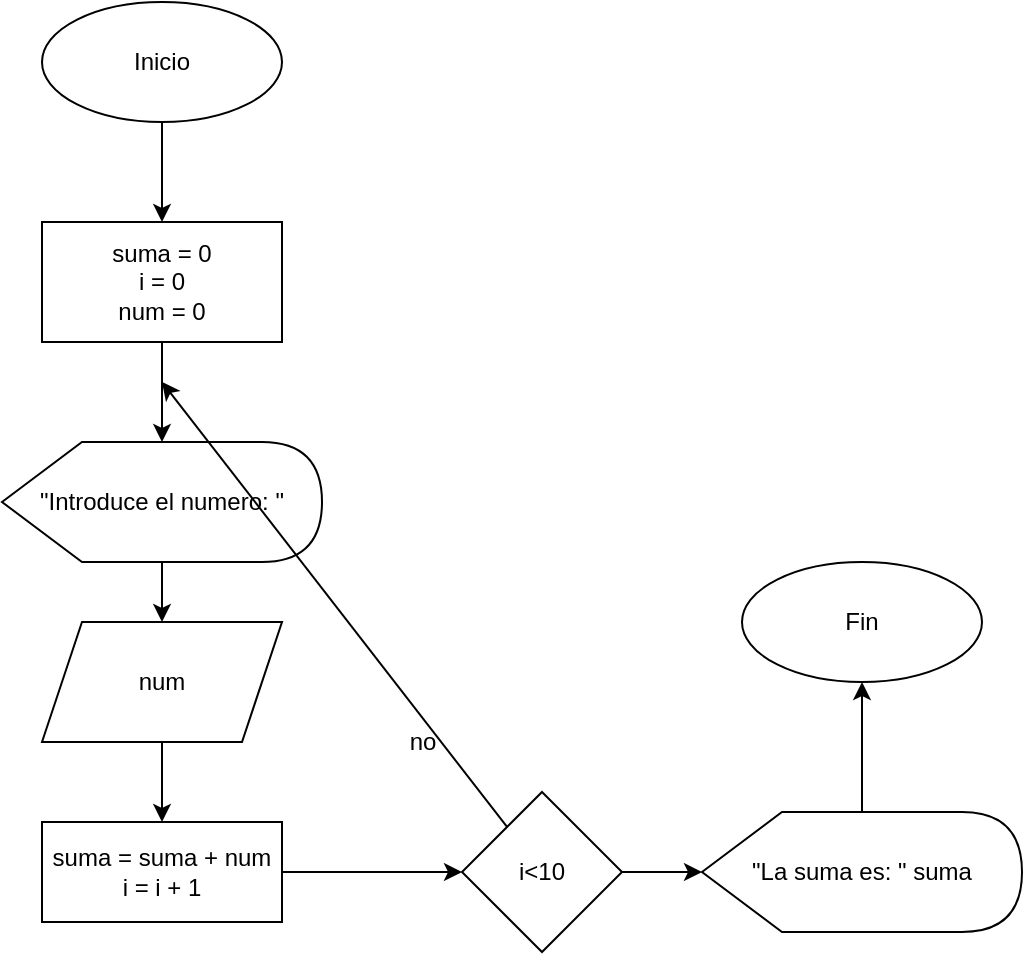 <mxfile version="15.4.3" type="github">
  <diagram id="UJKfh6a9Z_k5AnostWz-" name="Page-1">
    <mxGraphModel dx="868" dy="397" grid="1" gridSize="10" guides="1" tooltips="1" connect="1" arrows="1" fold="1" page="1" pageScale="1" pageWidth="827" pageHeight="1169" math="0" shadow="0">
      <root>
        <mxCell id="0" />
        <mxCell id="1" parent="0" />
        <mxCell id="tkdUUFAdbSwglJtOKysg-12" style="edgeStyle=none;rounded=0;orthogonalLoop=1;jettySize=auto;html=1;" edge="1" parent="1" source="tkdUUFAdbSwglJtOKysg-1">
          <mxGeometry relative="1" as="geometry">
            <mxPoint x="340" y="140" as="targetPoint" />
          </mxGeometry>
        </mxCell>
        <mxCell id="tkdUUFAdbSwglJtOKysg-1" value="Inicio" style="ellipse;whiteSpace=wrap;html=1;" vertex="1" parent="1">
          <mxGeometry x="280" y="30" width="120" height="60" as="geometry" />
        </mxCell>
        <mxCell id="tkdUUFAdbSwglJtOKysg-14" style="edgeStyle=none;rounded=0;orthogonalLoop=1;jettySize=auto;html=1;" edge="1" parent="1" source="tkdUUFAdbSwglJtOKysg-13">
          <mxGeometry relative="1" as="geometry">
            <mxPoint x="340" y="250" as="targetPoint" />
          </mxGeometry>
        </mxCell>
        <mxCell id="tkdUUFAdbSwglJtOKysg-13" value="&lt;div&gt;suma = 0&lt;/div&gt;&lt;div&gt;i = 0&lt;/div&gt;&lt;div&gt;num = 0&lt;br&gt;&lt;/div&gt;" style="rounded=0;whiteSpace=wrap;html=1;" vertex="1" parent="1">
          <mxGeometry x="280" y="140" width="120" height="60" as="geometry" />
        </mxCell>
        <mxCell id="tkdUUFAdbSwglJtOKysg-16" style="edgeStyle=none;rounded=0;orthogonalLoop=1;jettySize=auto;html=1;" edge="1" parent="1" source="tkdUUFAdbSwglJtOKysg-15" target="tkdUUFAdbSwglJtOKysg-17">
          <mxGeometry relative="1" as="geometry">
            <mxPoint x="340" y="350" as="targetPoint" />
          </mxGeometry>
        </mxCell>
        <mxCell id="tkdUUFAdbSwglJtOKysg-15" value="&quot;Introduce el numero: &quot;" style="shape=display;whiteSpace=wrap;html=1;" vertex="1" parent="1">
          <mxGeometry x="260" y="250" width="160" height="60" as="geometry" />
        </mxCell>
        <mxCell id="tkdUUFAdbSwglJtOKysg-18" style="edgeStyle=none;rounded=0;orthogonalLoop=1;jettySize=auto;html=1;" edge="1" parent="1" source="tkdUUFAdbSwglJtOKysg-17">
          <mxGeometry relative="1" as="geometry">
            <mxPoint x="340" y="440" as="targetPoint" />
          </mxGeometry>
        </mxCell>
        <mxCell id="tkdUUFAdbSwglJtOKysg-17" value="num" style="shape=parallelogram;perimeter=parallelogramPerimeter;whiteSpace=wrap;html=1;fixedSize=1;" vertex="1" parent="1">
          <mxGeometry x="280" y="340" width="120" height="60" as="geometry" />
        </mxCell>
        <mxCell id="tkdUUFAdbSwglJtOKysg-20" style="edgeStyle=none;rounded=0;orthogonalLoop=1;jettySize=auto;html=1;entryX=0;entryY=0.5;entryDx=0;entryDy=0;" edge="1" parent="1" source="tkdUUFAdbSwglJtOKysg-19" target="tkdUUFAdbSwglJtOKysg-21">
          <mxGeometry relative="1" as="geometry">
            <mxPoint x="440" y="465" as="targetPoint" />
          </mxGeometry>
        </mxCell>
        <mxCell id="tkdUUFAdbSwglJtOKysg-19" value="&lt;div align=&quot;center&quot;&gt;suma = suma + num&lt;/div&gt;&lt;div align=&quot;center&quot;&gt;i = i + 1&lt;br&gt;&lt;/div&gt;" style="rounded=0;whiteSpace=wrap;html=1;" vertex="1" parent="1">
          <mxGeometry x="280" y="440" width="120" height="50" as="geometry" />
        </mxCell>
        <mxCell id="tkdUUFAdbSwglJtOKysg-22" style="edgeStyle=none;rounded=0;orthogonalLoop=1;jettySize=auto;html=1;" edge="1" parent="1" source="tkdUUFAdbSwglJtOKysg-21">
          <mxGeometry relative="1" as="geometry">
            <mxPoint x="340" y="220" as="targetPoint" />
          </mxGeometry>
        </mxCell>
        <mxCell id="tkdUUFAdbSwglJtOKysg-24" style="edgeStyle=none;rounded=0;orthogonalLoop=1;jettySize=auto;html=1;" edge="1" parent="1" source="tkdUUFAdbSwglJtOKysg-21">
          <mxGeometry relative="1" as="geometry">
            <mxPoint x="610" y="465" as="targetPoint" />
          </mxGeometry>
        </mxCell>
        <mxCell id="tkdUUFAdbSwglJtOKysg-21" value="i&amp;lt;10" style="rhombus;whiteSpace=wrap;html=1;align=center;" vertex="1" parent="1">
          <mxGeometry x="490" y="425" width="80" height="80" as="geometry" />
        </mxCell>
        <mxCell id="tkdUUFAdbSwglJtOKysg-23" value="no" style="text;html=1;align=center;verticalAlign=middle;resizable=0;points=[];autosize=1;strokeColor=none;fillColor=none;" vertex="1" parent="1">
          <mxGeometry x="455" y="390" width="30" height="20" as="geometry" />
        </mxCell>
        <mxCell id="tkdUUFAdbSwglJtOKysg-26" style="edgeStyle=none;rounded=0;orthogonalLoop=1;jettySize=auto;html=1;" edge="1" parent="1" source="tkdUUFAdbSwglJtOKysg-25">
          <mxGeometry relative="1" as="geometry">
            <mxPoint x="690" y="370" as="targetPoint" />
          </mxGeometry>
        </mxCell>
        <mxCell id="tkdUUFAdbSwglJtOKysg-25" value="&quot;La suma es: &quot; suma" style="shape=display;whiteSpace=wrap;html=1;" vertex="1" parent="1">
          <mxGeometry x="610" y="435" width="160" height="60" as="geometry" />
        </mxCell>
        <mxCell id="tkdUUFAdbSwglJtOKysg-27" value="Fin" style="ellipse;whiteSpace=wrap;html=1;align=center;" vertex="1" parent="1">
          <mxGeometry x="630" y="310" width="120" height="60" as="geometry" />
        </mxCell>
      </root>
    </mxGraphModel>
  </diagram>
</mxfile>
